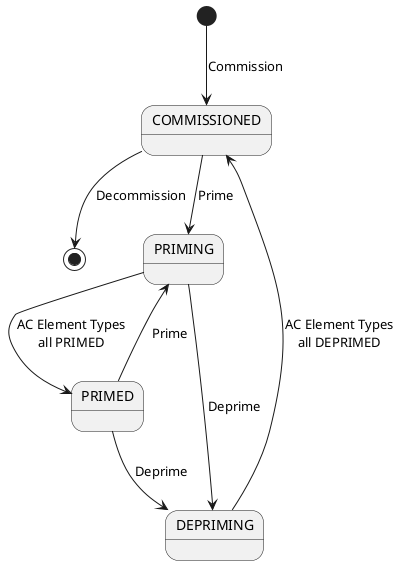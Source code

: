@startuml

[*] --> COMMISSIONED: Commission
COMMISSIONED --> [*]: Decommission
COMMISSIONED --> PRIMING: Prime
PRIMED --> PRIMING: Prime
PRIMING --> PRIMED: AC Element Types\nall PRIMED
PRIMING --> DEPRIMING: Deprime
PRIMED --> DEPRIMING: Deprime
DEPRIMING --> COMMISSIONED: AC Element Types\nall DEPRIMED

@enduml
